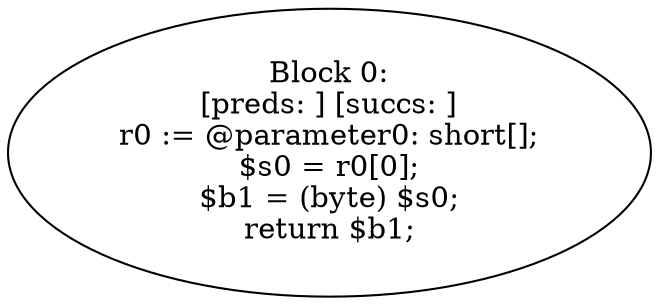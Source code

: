 digraph "unitGraph" {
    "Block 0:
[preds: ] [succs: ]
r0 := @parameter0: short[];
$s0 = r0[0];
$b1 = (byte) $s0;
return $b1;
"
}
